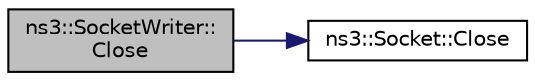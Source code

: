 digraph "ns3::SocketWriter::Close"
{
  edge [fontname="Helvetica",fontsize="10",labelfontname="Helvetica",labelfontsize="10"];
  node [fontname="Helvetica",fontsize="10",shape=record];
  rankdir="LR";
  Node1 [label="ns3::SocketWriter::\lClose",height=0.2,width=0.4,color="black", fillcolor="grey75", style="filled", fontcolor="black"];
  Node1 -> Node2 [color="midnightblue",fontsize="10",style="solid"];
  Node2 [label="ns3::Socket::Close",height=0.2,width=0.4,color="black", fillcolor="white", style="filled",URL="$d9/df2/classns3_1_1Socket.html#abdac6e2498c5aa2963ef361d4200ddf3",tooltip="Close a socket. "];
}
